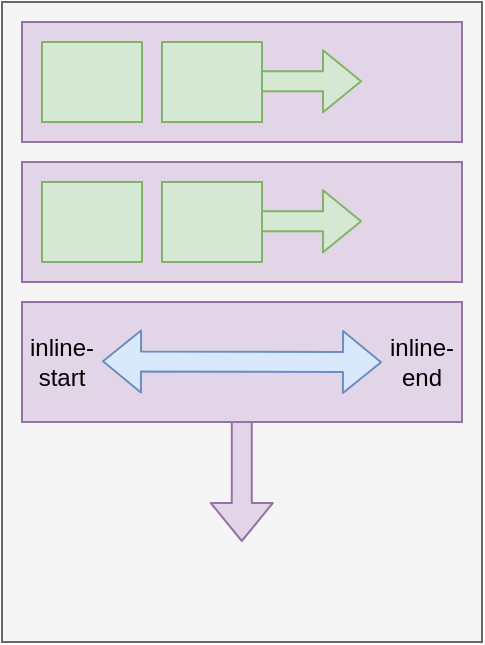 <mxfile version="13.1.5" type="device"><diagram id="LgjTPwxMQ01JuIyx9_Hg" name="Page-1"><mxGraphModel dx="501" dy="310" grid="1" gridSize="10" guides="1" tooltips="1" connect="1" arrows="1" fold="1" page="1" pageScale="1" pageWidth="850" pageHeight="1100" math="0" shadow="0"><root><mxCell id="0"/><mxCell id="1" parent="0"/><mxCell id="t0PvGvEKLj19Cgtn3Sia-1" value="" style="rounded=0;whiteSpace=wrap;html=1;fillColor=#f5f5f5;strokeColor=#666666;fontColor=#333333;" parent="1" vertex="1"><mxGeometry x="160" y="80" width="240" height="320" as="geometry"/></mxCell><mxCell id="t0PvGvEKLj19Cgtn3Sia-6" value="" style="shape=flexArrow;endArrow=classic;html=1;fillColor=#e1d5e7;strokeColor=#9673a6;" parent="1" edge="1"><mxGeometry width="50" height="50" relative="1" as="geometry"><mxPoint x="279.9" y="280" as="sourcePoint"/><mxPoint x="279.9" y="350" as="targetPoint"/></mxGeometry></mxCell><mxCell id="t0PvGvEKLj19Cgtn3Sia-2" value="" style="rounded=0;whiteSpace=wrap;html=1;fillColor=#e1d5e7;strokeColor=#9673a6;" parent="1" vertex="1"><mxGeometry x="170" y="90" width="220" height="60" as="geometry"/></mxCell><mxCell id="t0PvGvEKLj19Cgtn3Sia-3" value="" style="rounded=0;whiteSpace=wrap;html=1;fillColor=#e1d5e7;strokeColor=#9673a6;" parent="1" vertex="1"><mxGeometry x="170" y="160" width="220" height="60" as="geometry"/></mxCell><mxCell id="t0PvGvEKLj19Cgtn3Sia-4" value="" style="rounded=0;whiteSpace=wrap;html=1;fillColor=#e1d5e7;strokeColor=#9673a6;" parent="1" vertex="1"><mxGeometry x="170" y="230" width="220" height="60" as="geometry"/></mxCell><mxCell id="nw3vftwaUADYGktxtTbN-1" value="" style="shape=flexArrow;endArrow=classic;html=1;fillColor=#d5e8d4;strokeColor=#82b366;" parent="1" edge="1"><mxGeometry width="50" height="50" relative="1" as="geometry"><mxPoint x="280.0" y="119.66" as="sourcePoint"/><mxPoint x="340" y="119.66" as="targetPoint"/></mxGeometry></mxCell><mxCell id="nw3vftwaUADYGktxtTbN-2" value="" style="rounded=0;whiteSpace=wrap;html=1;fillColor=#d5e8d4;strokeColor=#82b366;" parent="1" vertex="1"><mxGeometry x="180" y="100" width="50" height="40" as="geometry"/></mxCell><mxCell id="nw3vftwaUADYGktxtTbN-3" value="" style="rounded=0;whiteSpace=wrap;html=1;fillColor=#d5e8d4;strokeColor=#82b366;" parent="1" vertex="1"><mxGeometry x="240" y="100" width="50" height="40" as="geometry"/></mxCell><mxCell id="nw3vftwaUADYGktxtTbN-4" value="" style="shape=flexArrow;endArrow=classic;html=1;fillColor=#d5e8d4;strokeColor=#82b366;" parent="1" edge="1"><mxGeometry width="50" height="50" relative="1" as="geometry"><mxPoint x="280" y="189.66" as="sourcePoint"/><mxPoint x="340" y="189.66" as="targetPoint"/></mxGeometry></mxCell><mxCell id="nw3vftwaUADYGktxtTbN-5" value="" style="rounded=0;whiteSpace=wrap;html=1;fillColor=#d5e8d4;strokeColor=#82b366;" parent="1" vertex="1"><mxGeometry x="180" y="170" width="50" height="40" as="geometry"/></mxCell><mxCell id="nw3vftwaUADYGktxtTbN-6" value="" style="rounded=0;whiteSpace=wrap;html=1;fillColor=#d5e8d4;strokeColor=#82b366;" parent="1" vertex="1"><mxGeometry x="240" y="170" width="50" height="40" as="geometry"/></mxCell><mxCell id="eErM_HJpvVAuR1tBw5M4-1" value="inline-start" style="text;html=1;strokeColor=none;fillColor=none;align=center;verticalAlign=middle;whiteSpace=wrap;rounded=0;" vertex="1" parent="1"><mxGeometry x="170" y="250" width="40" height="20" as="geometry"/></mxCell><mxCell id="eErM_HJpvVAuR1tBw5M4-2" value="inline-end" style="text;html=1;strokeColor=none;fillColor=none;align=center;verticalAlign=middle;whiteSpace=wrap;rounded=0;" vertex="1" parent="1"><mxGeometry x="350" y="250" width="40" height="20" as="geometry"/></mxCell><mxCell id="eErM_HJpvVAuR1tBw5M4-3" value="" style="shape=flexArrow;endArrow=classic;startArrow=classic;html=1;fillColor=#dae8fc;strokeColor=#6c8ebf;" edge="1" parent="1"><mxGeometry width="50" height="50" relative="1" as="geometry"><mxPoint x="210.0" y="259.66" as="sourcePoint"/><mxPoint x="350" y="260.08" as="targetPoint"/></mxGeometry></mxCell></root></mxGraphModel></diagram></mxfile>
